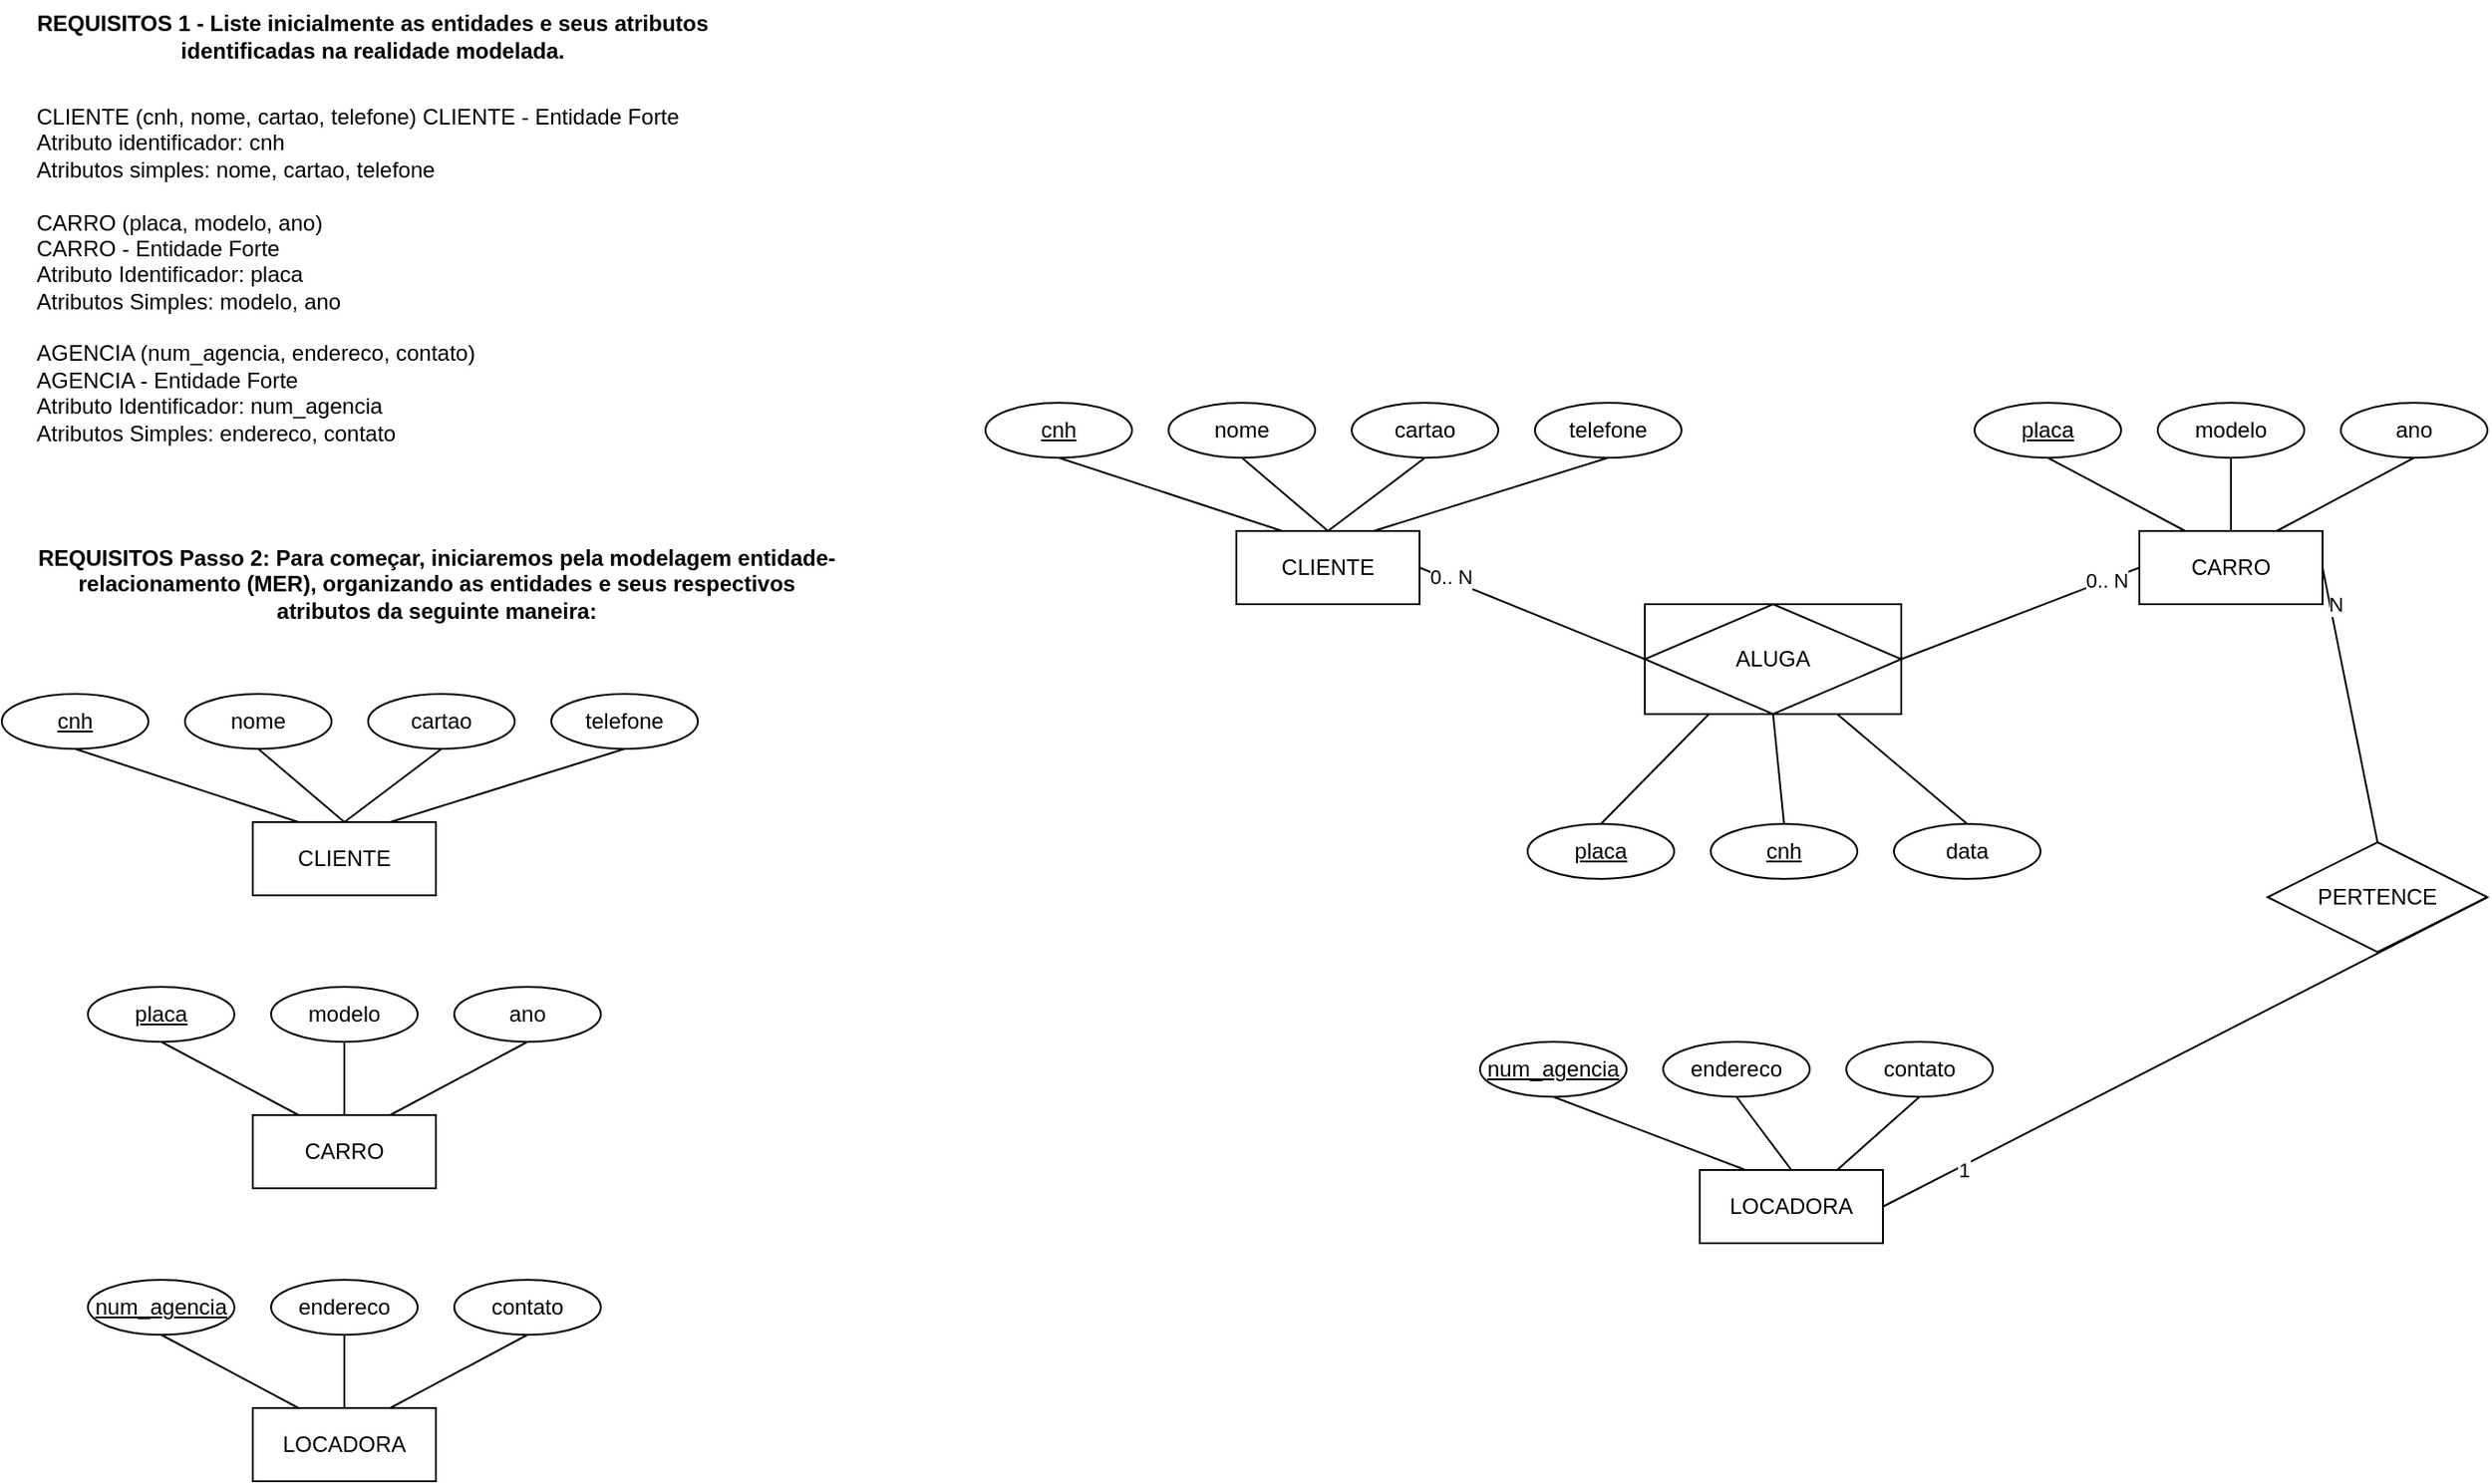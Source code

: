 <mxfile version="22.0.8" type="google">
  <diagram name="Página-1" id="JZosdqXpFAqW7tcFd6U8">
    <mxGraphModel grid="1" page="1" gridSize="10" guides="1" tooltips="1" connect="1" arrows="1" fold="1" pageScale="1" pageWidth="2336" pageHeight="1654" math="0" shadow="0">
      <root>
        <mxCell id="0" />
        <mxCell id="1" parent="0" />
        <mxCell id="gkooXA08ug9BGpVFIluq-1" value="&lt;div&gt;&lt;b&gt;REQUISITOS 1 - Liste inicialmente as entidades e seus atributos&lt;/b&gt;&lt;/div&gt;&lt;div&gt;&lt;b&gt;identificadas na realidade modelada.&lt;/b&gt;&lt;/div&gt;" style="text;html=1;align=center;verticalAlign=middle;resizable=0;points=[];autosize=1;strokeColor=none;fillColor=none;" vertex="1" parent="1">
          <mxGeometry x="30" y="30" width="390" height="40" as="geometry" />
        </mxCell>
        <mxCell id="gkooXA08ug9BGpVFIluq-4" value="&lt;div&gt;REQUISITOS Passo 2: Para começar, iniciaremos pela modelagem entidade-&lt;/div&gt;&lt;div&gt;relacionamento (MER), organizando as entidades e seus respectivos&lt;/div&gt;&lt;div&gt;&lt;span style=&quot;background-color: initial;&quot;&gt;atributos da seguinte maneira:&lt;/span&gt;&lt;br&gt;&lt;/div&gt;" style="text;html=1;align=center;verticalAlign=middle;resizable=0;points=[];autosize=1;strokeColor=none;fillColor=none;fontStyle=1" vertex="1" parent="1">
          <mxGeometry x="30" y="319" width="460" height="60" as="geometry" />
        </mxCell>
        <mxCell id="gkooXA08ug9BGpVFIluq-6" value="CLIENTE" style="whiteSpace=wrap;html=1;align=center;" vertex="1" parent="1">
          <mxGeometry x="160" y="479" width="100" height="40" as="geometry" />
        </mxCell>
        <mxCell id="gkooXA08ug9BGpVFIluq-7" value="CARRO" style="whiteSpace=wrap;html=1;align=center;" vertex="1" parent="1">
          <mxGeometry x="160" y="639" width="100" height="40" as="geometry" />
        </mxCell>
        <mxCell id="gkooXA08ug9BGpVFIluq-8" value="LOCADORA" style="whiteSpace=wrap;html=1;align=center;" vertex="1" parent="1">
          <mxGeometry x="160" y="799" width="100" height="40" as="geometry" />
        </mxCell>
        <mxCell id="gkooXA08ug9BGpVFIluq-10" value="cnh" style="ellipse;whiteSpace=wrap;html=1;align=center;fontStyle=4" vertex="1" parent="1">
          <mxGeometry x="23" y="409" width="80" height="30" as="geometry" />
        </mxCell>
        <mxCell id="gkooXA08ug9BGpVFIluq-11" value="nome" style="ellipse;whiteSpace=wrap;html=1;align=center;" vertex="1" parent="1">
          <mxGeometry x="123" y="409" width="80" height="30" as="geometry" />
        </mxCell>
        <mxCell id="gkooXA08ug9BGpVFIluq-12" value="cartao" style="ellipse;whiteSpace=wrap;html=1;align=center;" vertex="1" parent="1">
          <mxGeometry x="223" y="409" width="80" height="30" as="geometry" />
        </mxCell>
        <mxCell id="gkooXA08ug9BGpVFIluq-13" value="telefone" style="ellipse;whiteSpace=wrap;html=1;align=center;" vertex="1" parent="1">
          <mxGeometry x="323" y="409" width="80" height="30" as="geometry" />
        </mxCell>
        <mxCell id="gkooXA08ug9BGpVFIluq-14" value="" style="endArrow=none;html=1;rounded=0;exitX=0.5;exitY=1;exitDx=0;exitDy=0;entryX=0.25;entryY=0;entryDx=0;entryDy=0;" edge="1" parent="1" source="gkooXA08ug9BGpVFIluq-10" target="gkooXA08ug9BGpVFIluq-6">
          <mxGeometry relative="1" as="geometry">
            <mxPoint x="60" y="509" as="sourcePoint" />
            <mxPoint x="220" y="509" as="targetPoint" />
          </mxGeometry>
        </mxCell>
        <mxCell id="gkooXA08ug9BGpVFIluq-15" value="" style="endArrow=none;html=1;rounded=0;exitX=0.5;exitY=1;exitDx=0;exitDy=0;entryX=0.5;entryY=0;entryDx=0;entryDy=0;" edge="1" parent="1" source="gkooXA08ug9BGpVFIluq-11" target="gkooXA08ug9BGpVFIluq-6">
          <mxGeometry relative="1" as="geometry">
            <mxPoint x="230" y="559" as="sourcePoint" />
            <mxPoint x="390" y="559" as="targetPoint" />
          </mxGeometry>
        </mxCell>
        <mxCell id="gkooXA08ug9BGpVFIluq-16" value="" style="endArrow=none;html=1;rounded=0;exitX=0.5;exitY=1;exitDx=0;exitDy=0;entryX=0.5;entryY=0;entryDx=0;entryDy=0;" edge="1" parent="1" source="gkooXA08ug9BGpVFIluq-12" target="gkooXA08ug9BGpVFIluq-6">
          <mxGeometry relative="1" as="geometry">
            <mxPoint x="230" y="559" as="sourcePoint" />
            <mxPoint x="390" y="559" as="targetPoint" />
          </mxGeometry>
        </mxCell>
        <mxCell id="gkooXA08ug9BGpVFIluq-17" value="" style="endArrow=none;html=1;rounded=0;exitX=0.5;exitY=1;exitDx=0;exitDy=0;entryX=0.75;entryY=0;entryDx=0;entryDy=0;" edge="1" parent="1" source="gkooXA08ug9BGpVFIluq-13" target="gkooXA08ug9BGpVFIluq-6">
          <mxGeometry relative="1" as="geometry">
            <mxPoint x="230" y="559" as="sourcePoint" />
            <mxPoint x="390" y="559" as="targetPoint" />
          </mxGeometry>
        </mxCell>
        <mxCell id="gkooXA08ug9BGpVFIluq-18" value="placa" style="ellipse;whiteSpace=wrap;html=1;align=center;fontStyle=4" vertex="1" parent="1">
          <mxGeometry x="70" y="569" width="80" height="30" as="geometry" />
        </mxCell>
        <mxCell id="gkooXA08ug9BGpVFIluq-19" value="modelo" style="ellipse;whiteSpace=wrap;html=1;align=center;" vertex="1" parent="1">
          <mxGeometry x="170" y="569" width="80" height="30" as="geometry" />
        </mxCell>
        <mxCell id="gkooXA08ug9BGpVFIluq-20" value="ano" style="ellipse;whiteSpace=wrap;html=1;align=center;" vertex="1" parent="1">
          <mxGeometry x="270" y="569" width="80" height="30" as="geometry" />
        </mxCell>
        <mxCell id="gkooXA08ug9BGpVFIluq-21" value="" style="endArrow=none;html=1;rounded=0;exitX=0.5;exitY=1;exitDx=0;exitDy=0;entryX=0.25;entryY=0;entryDx=0;entryDy=0;" edge="1" parent="1" source="gkooXA08ug9BGpVFIluq-18" target="gkooXA08ug9BGpVFIluq-7">
          <mxGeometry relative="1" as="geometry">
            <mxPoint x="320" y="489" as="sourcePoint" />
            <mxPoint x="480" y="489" as="targetPoint" />
          </mxGeometry>
        </mxCell>
        <mxCell id="gkooXA08ug9BGpVFIluq-22" value="" style="endArrow=none;html=1;rounded=0;exitX=0.5;exitY=1;exitDx=0;exitDy=0;entryX=0.5;entryY=0;entryDx=0;entryDy=0;" edge="1" parent="1" source="gkooXA08ug9BGpVFIluq-19" target="gkooXA08ug9BGpVFIluq-7">
          <mxGeometry relative="1" as="geometry">
            <mxPoint x="230" y="559" as="sourcePoint" />
            <mxPoint x="390" y="559" as="targetPoint" />
          </mxGeometry>
        </mxCell>
        <mxCell id="gkooXA08ug9BGpVFIluq-23" value="" style="endArrow=none;html=1;rounded=0;exitX=0.5;exitY=1;exitDx=0;exitDy=0;entryX=0.75;entryY=0;entryDx=0;entryDy=0;" edge="1" parent="1" source="gkooXA08ug9BGpVFIluq-20" target="gkooXA08ug9BGpVFIluq-7">
          <mxGeometry relative="1" as="geometry">
            <mxPoint x="230" y="559" as="sourcePoint" />
            <mxPoint x="390" y="559" as="targetPoint" />
          </mxGeometry>
        </mxCell>
        <mxCell id="gkooXA08ug9BGpVFIluq-24" value="num_agencia" style="ellipse;whiteSpace=wrap;html=1;align=center;fontStyle=4" vertex="1" parent="1">
          <mxGeometry x="70" y="729" width="80" height="30" as="geometry" />
        </mxCell>
        <mxCell id="gkooXA08ug9BGpVFIluq-25" value="endereco" style="ellipse;whiteSpace=wrap;html=1;align=center;" vertex="1" parent="1">
          <mxGeometry x="170" y="729" width="80" height="30" as="geometry" />
        </mxCell>
        <mxCell id="gkooXA08ug9BGpVFIluq-26" value="contato" style="ellipse;whiteSpace=wrap;html=1;align=center;" vertex="1" parent="1">
          <mxGeometry x="270" y="729" width="80" height="30" as="geometry" />
        </mxCell>
        <mxCell id="gkooXA08ug9BGpVFIluq-27" value="" style="endArrow=none;html=1;rounded=0;exitX=0.5;exitY=1;exitDx=0;exitDy=0;entryX=0.25;entryY=0;entryDx=0;entryDy=0;" edge="1" parent="1" source="gkooXA08ug9BGpVFIluq-24" target="gkooXA08ug9BGpVFIluq-8">
          <mxGeometry relative="1" as="geometry">
            <mxPoint x="230" y="649" as="sourcePoint" />
            <mxPoint x="390" y="649" as="targetPoint" />
          </mxGeometry>
        </mxCell>
        <mxCell id="gkooXA08ug9BGpVFIluq-28" value="" style="endArrow=none;html=1;rounded=0;exitX=0.5;exitY=1;exitDx=0;exitDy=0;entryX=0.5;entryY=0;entryDx=0;entryDy=0;" edge="1" parent="1" source="gkooXA08ug9BGpVFIluq-25" target="gkooXA08ug9BGpVFIluq-8">
          <mxGeometry relative="1" as="geometry">
            <mxPoint x="230" y="649" as="sourcePoint" />
            <mxPoint x="390" y="649" as="targetPoint" />
          </mxGeometry>
        </mxCell>
        <mxCell id="gkooXA08ug9BGpVFIluq-29" value="" style="endArrow=none;html=1;rounded=0;exitX=0.5;exitY=1;exitDx=0;exitDy=0;entryX=0.75;entryY=0;entryDx=0;entryDy=0;" edge="1" parent="1" source="gkooXA08ug9BGpVFIluq-26" target="gkooXA08ug9BGpVFIluq-8">
          <mxGeometry relative="1" as="geometry">
            <mxPoint x="230" y="649" as="sourcePoint" />
            <mxPoint x="390" y="649" as="targetPoint" />
          </mxGeometry>
        </mxCell>
        <mxCell id="gkooXA08ug9BGpVFIluq-30" value="CLIENTE" style="whiteSpace=wrap;html=1;align=center;" vertex="1" parent="1">
          <mxGeometry x="697" y="320" width="100" height="40" as="geometry" />
        </mxCell>
        <mxCell id="gkooXA08ug9BGpVFIluq-31" value="cnh" style="ellipse;whiteSpace=wrap;html=1;align=center;fontStyle=4" vertex="1" parent="1">
          <mxGeometry x="560" y="250" width="80" height="30" as="geometry" />
        </mxCell>
        <mxCell id="gkooXA08ug9BGpVFIluq-32" value="nome" style="ellipse;whiteSpace=wrap;html=1;align=center;" vertex="1" parent="1">
          <mxGeometry x="660" y="250" width="80" height="30" as="geometry" />
        </mxCell>
        <mxCell id="gkooXA08ug9BGpVFIluq-33" value="cartao" style="ellipse;whiteSpace=wrap;html=1;align=center;" vertex="1" parent="1">
          <mxGeometry x="760" y="250" width="80" height="30" as="geometry" />
        </mxCell>
        <mxCell id="gkooXA08ug9BGpVFIluq-34" value="telefone" style="ellipse;whiteSpace=wrap;html=1;align=center;" vertex="1" parent="1">
          <mxGeometry x="860" y="250" width="80" height="30" as="geometry" />
        </mxCell>
        <mxCell id="gkooXA08ug9BGpVFIluq-35" value="" style="endArrow=none;html=1;rounded=0;exitX=0.5;exitY=1;exitDx=0;exitDy=0;entryX=0.25;entryY=0;entryDx=0;entryDy=0;" edge="1" parent="1" source="gkooXA08ug9BGpVFIluq-31" target="gkooXA08ug9BGpVFIluq-30">
          <mxGeometry relative="1" as="geometry">
            <mxPoint x="597" y="350" as="sourcePoint" />
            <mxPoint x="757" y="350" as="targetPoint" />
          </mxGeometry>
        </mxCell>
        <mxCell id="gkooXA08ug9BGpVFIluq-36" value="" style="endArrow=none;html=1;rounded=0;exitX=0.5;exitY=1;exitDx=0;exitDy=0;entryX=0.5;entryY=0;entryDx=0;entryDy=0;" edge="1" parent="1" source="gkooXA08ug9BGpVFIluq-32" target="gkooXA08ug9BGpVFIluq-30">
          <mxGeometry relative="1" as="geometry">
            <mxPoint x="767" y="400" as="sourcePoint" />
            <mxPoint x="927" y="400" as="targetPoint" />
          </mxGeometry>
        </mxCell>
        <mxCell id="gkooXA08ug9BGpVFIluq-37" value="" style="endArrow=none;html=1;rounded=0;exitX=0.5;exitY=1;exitDx=0;exitDy=0;entryX=0.5;entryY=0;entryDx=0;entryDy=0;" edge="1" parent="1" source="gkooXA08ug9BGpVFIluq-33" target="gkooXA08ug9BGpVFIluq-30">
          <mxGeometry relative="1" as="geometry">
            <mxPoint x="767" y="400" as="sourcePoint" />
            <mxPoint x="927" y="400" as="targetPoint" />
          </mxGeometry>
        </mxCell>
        <mxCell id="gkooXA08ug9BGpVFIluq-38" value="" style="endArrow=none;html=1;rounded=0;exitX=0.5;exitY=1;exitDx=0;exitDy=0;entryX=0.75;entryY=0;entryDx=0;entryDy=0;" edge="1" parent="1" source="gkooXA08ug9BGpVFIluq-34" target="gkooXA08ug9BGpVFIluq-30">
          <mxGeometry relative="1" as="geometry">
            <mxPoint x="767" y="400" as="sourcePoint" />
            <mxPoint x="927" y="400" as="targetPoint" />
          </mxGeometry>
        </mxCell>
        <mxCell id="gkooXA08ug9BGpVFIluq-41" value="CARRO" style="whiteSpace=wrap;html=1;align=center;" vertex="1" parent="1">
          <mxGeometry x="1190" y="320" width="100" height="40" as="geometry" />
        </mxCell>
        <mxCell id="gkooXA08ug9BGpVFIluq-42" value="placa" style="ellipse;whiteSpace=wrap;html=1;align=center;fontStyle=4" vertex="1" parent="1">
          <mxGeometry x="1100" y="250" width="80" height="30" as="geometry" />
        </mxCell>
        <mxCell id="gkooXA08ug9BGpVFIluq-43" value="modelo" style="ellipse;whiteSpace=wrap;html=1;align=center;" vertex="1" parent="1">
          <mxGeometry x="1200" y="250" width="80" height="30" as="geometry" />
        </mxCell>
        <mxCell id="gkooXA08ug9BGpVFIluq-44" value="ano" style="ellipse;whiteSpace=wrap;html=1;align=center;" vertex="1" parent="1">
          <mxGeometry x="1300" y="250" width="80" height="30" as="geometry" />
        </mxCell>
        <mxCell id="gkooXA08ug9BGpVFIluq-45" value="" style="endArrow=none;html=1;rounded=0;exitX=0.5;exitY=1;exitDx=0;exitDy=0;entryX=0.25;entryY=0;entryDx=0;entryDy=0;" edge="1" parent="1" source="gkooXA08ug9BGpVFIluq-42" target="gkooXA08ug9BGpVFIluq-41">
          <mxGeometry relative="1" as="geometry">
            <mxPoint x="1350" y="170" as="sourcePoint" />
            <mxPoint x="1510" y="170" as="targetPoint" />
          </mxGeometry>
        </mxCell>
        <mxCell id="gkooXA08ug9BGpVFIluq-46" value="" style="endArrow=none;html=1;rounded=0;exitX=0.5;exitY=1;exitDx=0;exitDy=0;entryX=0.5;entryY=0;entryDx=0;entryDy=0;" edge="1" parent="1" source="gkooXA08ug9BGpVFIluq-43" target="gkooXA08ug9BGpVFIluq-41">
          <mxGeometry relative="1" as="geometry">
            <mxPoint x="1260" y="240" as="sourcePoint" />
            <mxPoint x="1420" y="240" as="targetPoint" />
          </mxGeometry>
        </mxCell>
        <mxCell id="gkooXA08ug9BGpVFIluq-47" value="" style="endArrow=none;html=1;rounded=0;exitX=0.5;exitY=1;exitDx=0;exitDy=0;entryX=0.75;entryY=0;entryDx=0;entryDy=0;" edge="1" parent="1" source="gkooXA08ug9BGpVFIluq-44" target="gkooXA08ug9BGpVFIluq-41">
          <mxGeometry relative="1" as="geometry">
            <mxPoint x="1260" y="240" as="sourcePoint" />
            <mxPoint x="1420" y="240" as="targetPoint" />
          </mxGeometry>
        </mxCell>
        <mxCell id="gkooXA08ug9BGpVFIluq-48" value="" style="endArrow=none;html=1;rounded=0;exitX=1;exitY=0.5;exitDx=0;exitDy=0;entryX=0;entryY=0.5;entryDx=0;entryDy=0;" edge="1" parent="1" source="gkooXA08ug9BGpVFIluq-30" target="gkooXA08ug9BGpVFIluq-65">
          <mxGeometry relative="1" as="geometry">
            <mxPoint x="810" y="440" as="sourcePoint" />
            <mxPoint x="940" y="390" as="targetPoint" />
          </mxGeometry>
        </mxCell>
        <mxCell id="gkooXA08ug9BGpVFIluq-66" value="0.. N" style="edgeLabel;html=1;align=center;verticalAlign=middle;resizable=0;points=[];" connectable="0" vertex="1" parent="gkooXA08ug9BGpVFIluq-48">
          <mxGeometry x="-0.734" y="2" relative="1" as="geometry">
            <mxPoint as="offset" />
          </mxGeometry>
        </mxCell>
        <mxCell id="gkooXA08ug9BGpVFIluq-49" value="" style="endArrow=none;html=1;rounded=0;exitX=1;exitY=0.5;exitDx=0;exitDy=0;entryX=0;entryY=0.5;entryDx=0;entryDy=0;" edge="1" parent="1" target="gkooXA08ug9BGpVFIluq-41">
          <mxGeometry relative="1" as="geometry">
            <mxPoint x="1060" y="390" as="sourcePoint" />
            <mxPoint x="970" y="440" as="targetPoint" />
            <Array as="points">
              <mxPoint x="1060" y="390" />
            </Array>
          </mxGeometry>
        </mxCell>
        <mxCell id="gkooXA08ug9BGpVFIluq-67" value="0.. N" style="edgeLabel;html=1;align=center;verticalAlign=middle;resizable=0;points=[];" connectable="0" vertex="1" parent="gkooXA08ug9BGpVFIluq-49">
          <mxGeometry x="0.723" relative="1" as="geometry">
            <mxPoint as="offset" />
          </mxGeometry>
        </mxCell>
        <mxCell id="gkooXA08ug9BGpVFIluq-53" value="LOCADORA" style="whiteSpace=wrap;html=1;align=center;" vertex="1" parent="1">
          <mxGeometry x="950" y="669" width="100" height="40" as="geometry" />
        </mxCell>
        <mxCell id="gkooXA08ug9BGpVFIluq-54" value="num_agencia" style="ellipse;whiteSpace=wrap;html=1;align=center;fontStyle=4" vertex="1" parent="1">
          <mxGeometry x="830" y="599" width="80" height="30" as="geometry" />
        </mxCell>
        <mxCell id="gkooXA08ug9BGpVFIluq-55" value="endereco" style="ellipse;whiteSpace=wrap;html=1;align=center;" vertex="1" parent="1">
          <mxGeometry x="930" y="599" width="80" height="30" as="geometry" />
        </mxCell>
        <mxCell id="gkooXA08ug9BGpVFIluq-56" value="contato" style="ellipse;whiteSpace=wrap;html=1;align=center;" vertex="1" parent="1">
          <mxGeometry x="1030" y="599" width="80" height="30" as="geometry" />
        </mxCell>
        <mxCell id="gkooXA08ug9BGpVFIluq-57" value="" style="endArrow=none;html=1;rounded=0;exitX=0.5;exitY=1;exitDx=0;exitDy=0;entryX=0.25;entryY=0;entryDx=0;entryDy=0;" edge="1" parent="1" source="gkooXA08ug9BGpVFIluq-54" target="gkooXA08ug9BGpVFIluq-53">
          <mxGeometry relative="1" as="geometry">
            <mxPoint x="990" y="519" as="sourcePoint" />
            <mxPoint x="1150" y="519" as="targetPoint" />
          </mxGeometry>
        </mxCell>
        <mxCell id="gkooXA08ug9BGpVFIluq-58" value="" style="endArrow=none;html=1;rounded=0;exitX=0.5;exitY=1;exitDx=0;exitDy=0;entryX=0.5;entryY=0;entryDx=0;entryDy=0;" edge="1" parent="1" source="gkooXA08ug9BGpVFIluq-55" target="gkooXA08ug9BGpVFIluq-53">
          <mxGeometry relative="1" as="geometry">
            <mxPoint x="990" y="519" as="sourcePoint" />
            <mxPoint x="1150" y="519" as="targetPoint" />
          </mxGeometry>
        </mxCell>
        <mxCell id="gkooXA08ug9BGpVFIluq-59" value="" style="endArrow=none;html=1;rounded=0;exitX=0.5;exitY=1;exitDx=0;exitDy=0;entryX=0.75;entryY=0;entryDx=0;entryDy=0;" edge="1" parent="1" source="gkooXA08ug9BGpVFIluq-56" target="gkooXA08ug9BGpVFIluq-53">
          <mxGeometry relative="1" as="geometry">
            <mxPoint x="990" y="519" as="sourcePoint" />
            <mxPoint x="1150" y="519" as="targetPoint" />
          </mxGeometry>
        </mxCell>
        <mxCell id="gkooXA08ug9BGpVFIluq-60" value="PERTENCE" style="shape=rhombus;perimeter=rhombusPerimeter;whiteSpace=wrap;html=1;align=center;" vertex="1" parent="1">
          <mxGeometry x="1260" y="490" width="120" height="60" as="geometry" />
        </mxCell>
        <mxCell id="gkooXA08ug9BGpVFIluq-61" value="" style="endArrow=none;html=1;rounded=0;exitX=1;exitY=0.5;exitDx=0;exitDy=0;entryX=0.5;entryY=0;entryDx=0;entryDy=0;" edge="1" parent="1" source="gkooXA08ug9BGpVFIluq-41" target="gkooXA08ug9BGpVFIluq-60">
          <mxGeometry relative="1" as="geometry">
            <mxPoint x="1330" y="320" as="sourcePoint" />
            <mxPoint x="1490" y="320" as="targetPoint" />
          </mxGeometry>
        </mxCell>
        <mxCell id="gkooXA08ug9BGpVFIluq-76" value="N" style="edgeLabel;html=1;align=center;verticalAlign=middle;resizable=0;points=[];" connectable="0" vertex="1" parent="gkooXA08ug9BGpVFIluq-61">
          <mxGeometry x="-0.724" y="3" relative="1" as="geometry">
            <mxPoint as="offset" />
          </mxGeometry>
        </mxCell>
        <mxCell id="gkooXA08ug9BGpVFIluq-62" value="" style="endArrow=none;html=1;rounded=0;exitX=1;exitY=0.5;exitDx=0;exitDy=0;entryX=1;entryY=0.5;entryDx=0;entryDy=0;" edge="1" parent="1" source="gkooXA08ug9BGpVFIluq-60" target="gkooXA08ug9BGpVFIluq-53">
          <mxGeometry relative="1" as="geometry">
            <mxPoint x="1380" y="400" as="sourcePoint" />
            <mxPoint x="1540" y="400" as="targetPoint" />
            <Array as="points" />
          </mxGeometry>
        </mxCell>
        <mxCell id="gkooXA08ug9BGpVFIluq-75" value="1" style="edgeLabel;html=1;align=center;verticalAlign=middle;resizable=0;points=[];" connectable="0" vertex="1" parent="gkooXA08ug9BGpVFIluq-62">
          <mxGeometry x="0.739" y="2" relative="1" as="geometry">
            <mxPoint as="offset" />
          </mxGeometry>
        </mxCell>
        <mxCell id="gkooXA08ug9BGpVFIluq-65" value="ALUGA" style="shape=associativeEntity;whiteSpace=wrap;html=1;align=center;" vertex="1" parent="1">
          <mxGeometry x="920" y="360" width="140" height="60" as="geometry" />
        </mxCell>
        <mxCell id="gkooXA08ug9BGpVFIluq-69" value="placa" style="ellipse;whiteSpace=wrap;html=1;align=center;fontStyle=4" vertex="1" parent="1">
          <mxGeometry x="856" y="480" width="80" height="30" as="geometry" />
        </mxCell>
        <mxCell id="gkooXA08ug9BGpVFIluq-70" value="cnh" style="ellipse;whiteSpace=wrap;html=1;align=center;fontStyle=4" vertex="1" parent="1">
          <mxGeometry x="956" y="480" width="80" height="30" as="geometry" />
        </mxCell>
        <mxCell id="gkooXA08ug9BGpVFIluq-71" value="data" style="ellipse;whiteSpace=wrap;html=1;align=center;" vertex="1" parent="1">
          <mxGeometry x="1056" y="480" width="80" height="30" as="geometry" />
        </mxCell>
        <mxCell id="gkooXA08ug9BGpVFIluq-72" value="" style="endArrow=none;html=1;rounded=0;exitX=0.25;exitY=1;exitDx=0;exitDy=0;entryX=0.5;entryY=0;entryDx=0;entryDy=0;" edge="1" parent="1" source="gkooXA08ug9BGpVFIluq-65" target="gkooXA08ug9BGpVFIluq-69">
          <mxGeometry relative="1" as="geometry">
            <mxPoint x="1120" y="400" as="sourcePoint" />
            <mxPoint x="1280" y="400" as="targetPoint" />
          </mxGeometry>
        </mxCell>
        <mxCell id="gkooXA08ug9BGpVFIluq-73" value="" style="endArrow=none;html=1;rounded=0;exitX=0.5;exitY=1;exitDx=0;exitDy=0;entryX=0.5;entryY=0;entryDx=0;entryDy=0;" edge="1" parent="1" source="gkooXA08ug9BGpVFIluq-65" target="gkooXA08ug9BGpVFIluq-70">
          <mxGeometry relative="1" as="geometry">
            <mxPoint x="1120" y="400" as="sourcePoint" />
            <mxPoint x="1280" y="400" as="targetPoint" />
          </mxGeometry>
        </mxCell>
        <mxCell id="gkooXA08ug9BGpVFIluq-74" value="" style="endArrow=none;html=1;rounded=0;exitX=0.75;exitY=1;exitDx=0;exitDy=0;entryX=0.5;entryY=0;entryDx=0;entryDy=0;" edge="1" parent="1" source="gkooXA08ug9BGpVFIluq-65" target="gkooXA08ug9BGpVFIluq-71">
          <mxGeometry relative="1" as="geometry">
            <mxPoint x="1120" y="400" as="sourcePoint" />
            <mxPoint x="1280" y="400" as="targetPoint" />
          </mxGeometry>
        </mxCell>
        <mxCell id="gkooXA08ug9BGpVFIluq-77" value="&lt;div&gt;CLIENTE (cnh, nome, cartao, telefone) CLIENTE - Entidade Forte&lt;/div&gt;&lt;div&gt;Atributo identificador: cnh&lt;/div&gt;&lt;div&gt;Atributos simples: nome, cartao, telefone&lt;/div&gt;&lt;div&gt;&lt;br&gt;&lt;/div&gt;&lt;div&gt;CARRO (placa, modelo, ano)&lt;/div&gt;&lt;div&gt;CARRO - Entidade Forte&lt;/div&gt;&lt;div&gt;Atributo Identificador: placa&lt;/div&gt;&lt;div&gt;Atributos Simples: modelo, ano&lt;/div&gt;&lt;div&gt;&lt;br&gt;&lt;/div&gt;&lt;div&gt;AGENCIA (num_agencia, endereco, contato)&amp;nbsp;&lt;/div&gt;&lt;div&gt;AGENCIA - Entidade Forte&lt;/div&gt;&lt;div&gt;Atributo Identificador: num_agencia&amp;nbsp;&lt;/div&gt;&lt;div&gt;Atributos Simples: endereco, contato&lt;/div&gt;" style="text;html=1;align=left;verticalAlign=middle;resizable=0;points=[];autosize=1;strokeColor=none;fillColor=none;" vertex="1" parent="1">
          <mxGeometry x="40" y="80" width="370" height="200" as="geometry" />
        </mxCell>
      </root>
    </mxGraphModel>
  </diagram>
</mxfile>
